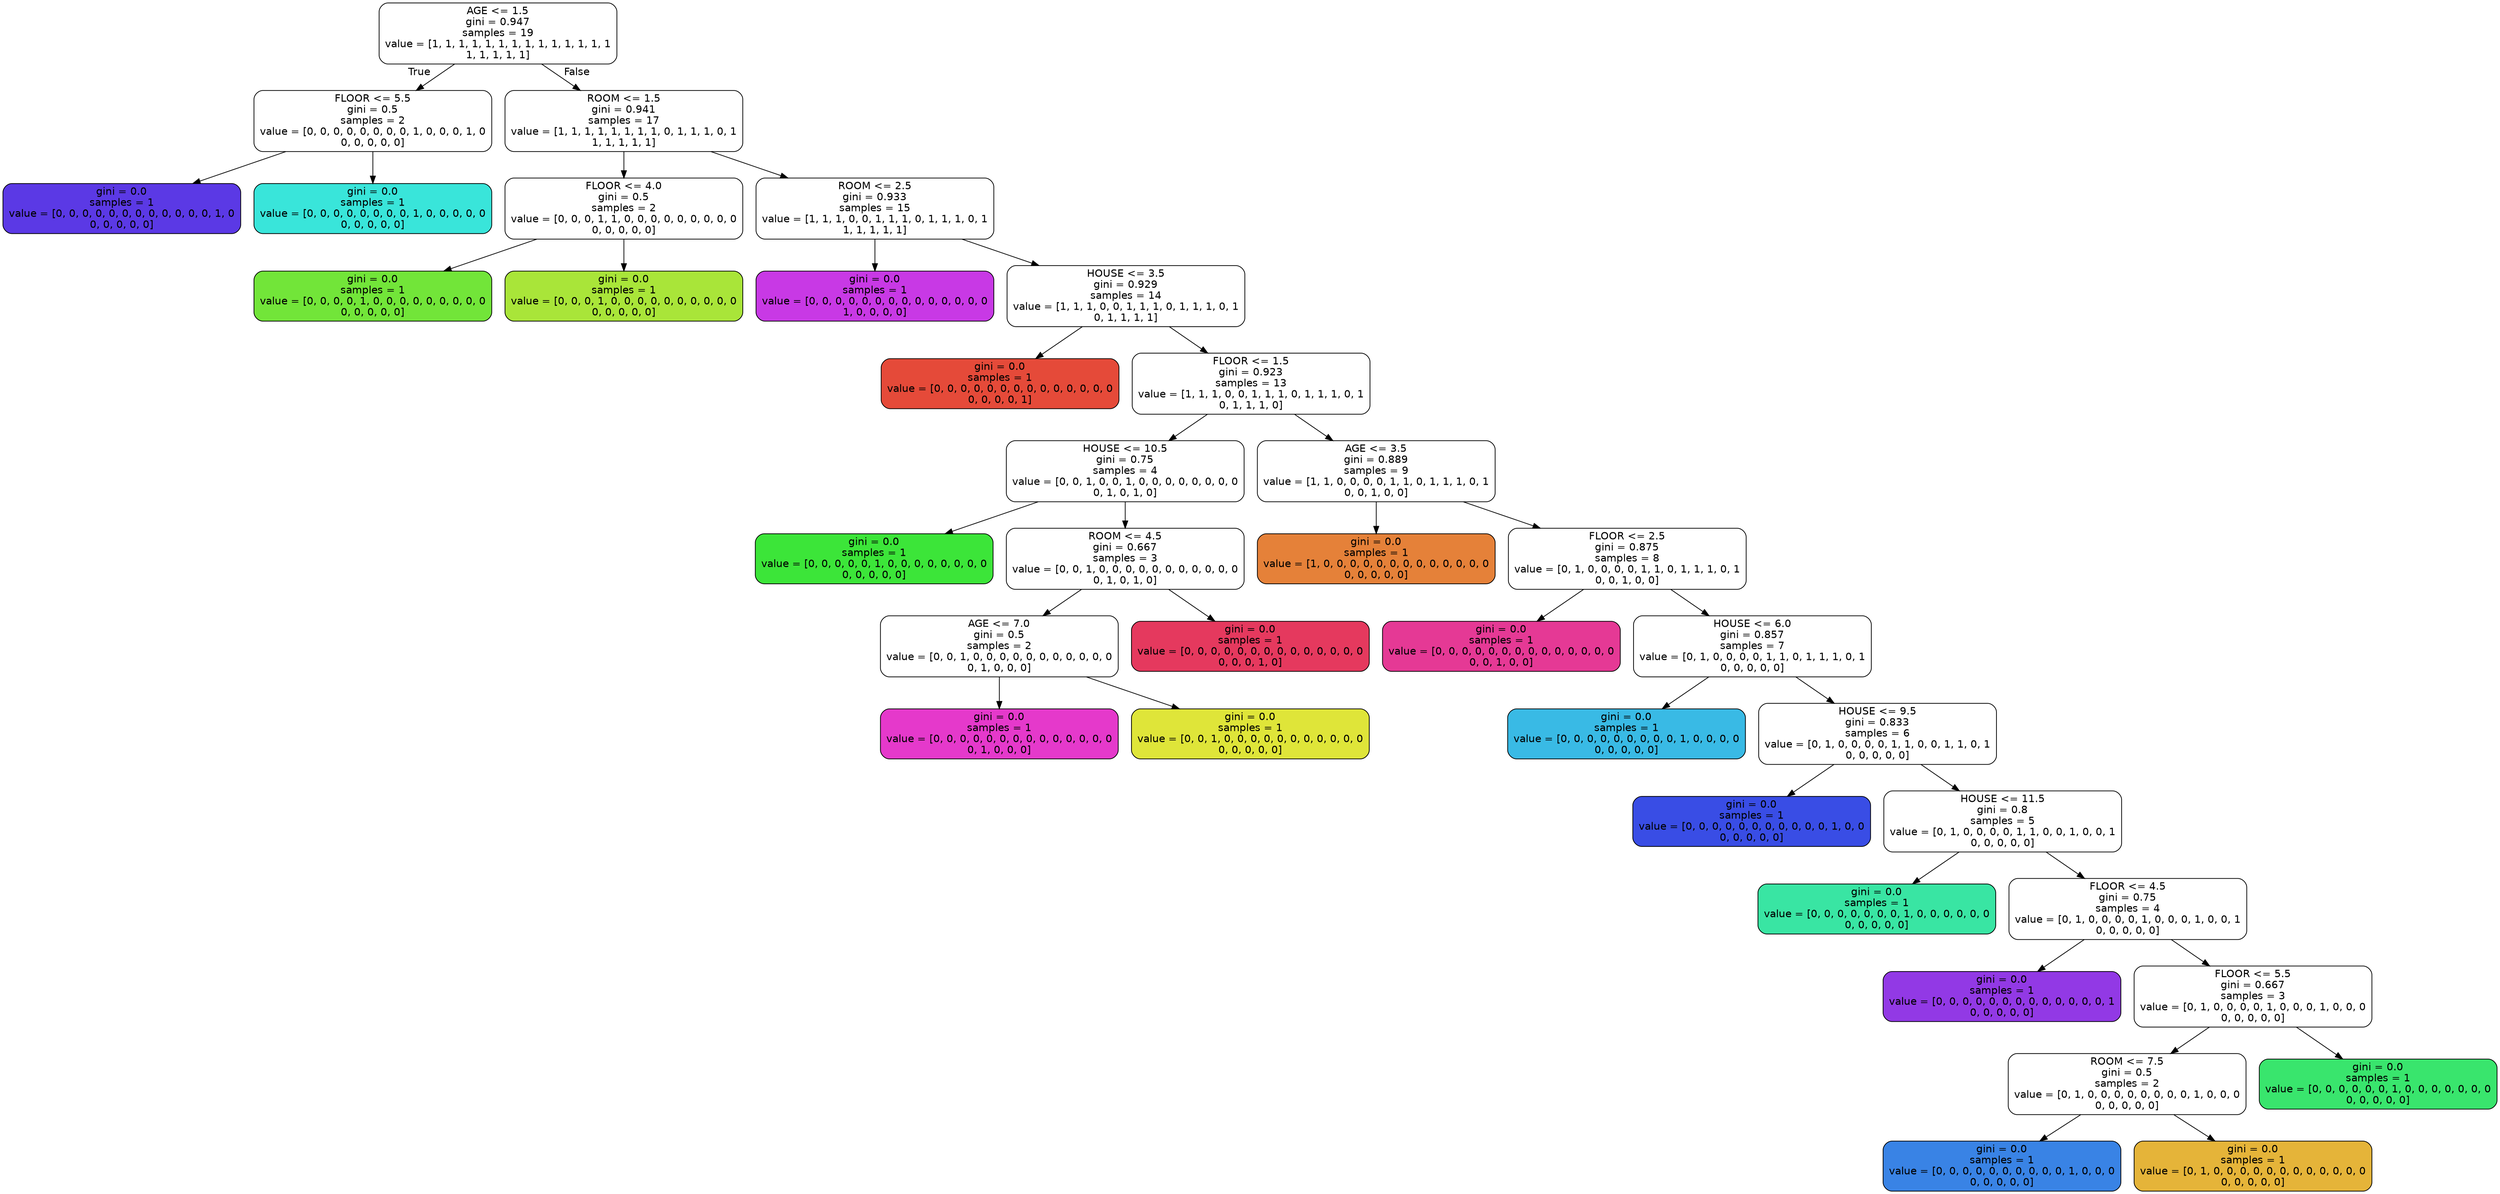 digraph Tree {
node [shape=box, style="filled, rounded", color="black", fontname="helvetica"] ;
edge [fontname="helvetica"] ;
0 [label="AGE <= 1.5\ngini = 0.947\nsamples = 19\nvalue = [1, 1, 1, 1, 1, 1, 1, 1, 1, 1, 1, 1, 1, 1\n1, 1, 1, 1, 1]", fillcolor="#ffffff"] ;
1 [label="FLOOR <= 5.5\ngini = 0.5\nsamples = 2\nvalue = [0, 0, 0, 0, 0, 0, 0, 0, 1, 0, 0, 0, 1, 0\n0, 0, 0, 0, 0]", fillcolor="#ffffff"] ;
0 -> 1 [labeldistance=2.5, labelangle=45, headlabel="True"] ;
2 [label="gini = 0.0\nsamples = 1\nvalue = [0, 0, 0, 0, 0, 0, 0, 0, 0, 0, 0, 0, 1, 0\n0, 0, 0, 0, 0]", fillcolor="#5b39e5"] ;
1 -> 2 ;
3 [label="gini = 0.0\nsamples = 1\nvalue = [0, 0, 0, 0, 0, 0, 0, 0, 1, 0, 0, 0, 0, 0\n0, 0, 0, 0, 0]", fillcolor="#39e5da"] ;
1 -> 3 ;
4 [label="ROOM <= 1.5\ngini = 0.941\nsamples = 17\nvalue = [1, 1, 1, 1, 1, 1, 1, 1, 0, 1, 1, 1, 0, 1\n1, 1, 1, 1, 1]", fillcolor="#ffffff"] ;
0 -> 4 [labeldistance=2.5, labelangle=-45, headlabel="False"] ;
5 [label="FLOOR <= 4.0\ngini = 0.5\nsamples = 2\nvalue = [0, 0, 0, 1, 1, 0, 0, 0, 0, 0, 0, 0, 0, 0\n0, 0, 0, 0, 0]", fillcolor="#ffffff"] ;
4 -> 5 ;
6 [label="gini = 0.0\nsamples = 1\nvalue = [0, 0, 0, 0, 1, 0, 0, 0, 0, 0, 0, 0, 0, 0\n0, 0, 0, 0, 0]", fillcolor="#72e539"] ;
5 -> 6 ;
7 [label="gini = 0.0\nsamples = 1\nvalue = [0, 0, 0, 1, 0, 0, 0, 0, 0, 0, 0, 0, 0, 0\n0, 0, 0, 0, 0]", fillcolor="#a9e539"] ;
5 -> 7 ;
8 [label="ROOM <= 2.5\ngini = 0.933\nsamples = 15\nvalue = [1, 1, 1, 0, 0, 1, 1, 1, 0, 1, 1, 1, 0, 1\n1, 1, 1, 1, 1]", fillcolor="#ffffff"] ;
4 -> 8 ;
9 [label="gini = 0.0\nsamples = 1\nvalue = [0, 0, 0, 0, 0, 0, 0, 0, 0, 0, 0, 0, 0, 0\n1, 0, 0, 0, 0]", fillcolor="#c839e5"] ;
8 -> 9 ;
10 [label="HOUSE <= 3.5\ngini = 0.929\nsamples = 14\nvalue = [1, 1, 1, 0, 0, 1, 1, 1, 0, 1, 1, 1, 0, 1\n0, 1, 1, 1, 1]", fillcolor="#ffffff"] ;
8 -> 10 ;
11 [label="gini = 0.0\nsamples = 1\nvalue = [0, 0, 0, 0, 0, 0, 0, 0, 0, 0, 0, 0, 0, 0\n0, 0, 0, 0, 1]", fillcolor="#e54a39"] ;
10 -> 11 ;
12 [label="FLOOR <= 1.5\ngini = 0.923\nsamples = 13\nvalue = [1, 1, 1, 0, 0, 1, 1, 1, 0, 1, 1, 1, 0, 1\n0, 1, 1, 1, 0]", fillcolor="#ffffff"] ;
10 -> 12 ;
13 [label="HOUSE <= 10.5\ngini = 0.75\nsamples = 4\nvalue = [0, 0, 1, 0, 0, 1, 0, 0, 0, 0, 0, 0, 0, 0\n0, 1, 0, 1, 0]", fillcolor="#ffffff"] ;
12 -> 13 ;
14 [label="gini = 0.0\nsamples = 1\nvalue = [0, 0, 0, 0, 0, 1, 0, 0, 0, 0, 0, 0, 0, 0\n0, 0, 0, 0, 0]", fillcolor="#3ce539"] ;
13 -> 14 ;
15 [label="ROOM <= 4.5\ngini = 0.667\nsamples = 3\nvalue = [0, 0, 1, 0, 0, 0, 0, 0, 0, 0, 0, 0, 0, 0\n0, 1, 0, 1, 0]", fillcolor="#ffffff"] ;
13 -> 15 ;
16 [label="AGE <= 7.0\ngini = 0.5\nsamples = 2\nvalue = [0, 0, 1, 0, 0, 0, 0, 0, 0, 0, 0, 0, 0, 0\n0, 1, 0, 0, 0]", fillcolor="#ffffff"] ;
15 -> 16 ;
17 [label="gini = 0.0\nsamples = 1\nvalue = [0, 0, 0, 0, 0, 0, 0, 0, 0, 0, 0, 0, 0, 0\n0, 1, 0, 0, 0]", fillcolor="#e539cb"] ;
16 -> 17 ;
18 [label="gini = 0.0\nsamples = 1\nvalue = [0, 0, 1, 0, 0, 0, 0, 0, 0, 0, 0, 0, 0, 0\n0, 0, 0, 0, 0]", fillcolor="#dfe539"] ;
16 -> 18 ;
19 [label="gini = 0.0\nsamples = 1\nvalue = [0, 0, 0, 0, 0, 0, 0, 0, 0, 0, 0, 0, 0, 0\n0, 0, 0, 1, 0]", fillcolor="#e5395e"] ;
15 -> 19 ;
20 [label="AGE <= 3.5\ngini = 0.889\nsamples = 9\nvalue = [1, 1, 0, 0, 0, 0, 1, 1, 0, 1, 1, 1, 0, 1\n0, 0, 1, 0, 0]", fillcolor="#ffffff"] ;
12 -> 20 ;
21 [label="gini = 0.0\nsamples = 1\nvalue = [1, 0, 0, 0, 0, 0, 0, 0, 0, 0, 0, 0, 0, 0\n0, 0, 0, 0, 0]", fillcolor="#e58139"] ;
20 -> 21 ;
22 [label="FLOOR <= 2.5\ngini = 0.875\nsamples = 8\nvalue = [0, 1, 0, 0, 0, 0, 1, 1, 0, 1, 1, 1, 0, 1\n0, 0, 1, 0, 0]", fillcolor="#ffffff"] ;
20 -> 22 ;
23 [label="gini = 0.0\nsamples = 1\nvalue = [0, 0, 0, 0, 0, 0, 0, 0, 0, 0, 0, 0, 0, 0\n0, 0, 1, 0, 0]", fillcolor="#e53995"] ;
22 -> 23 ;
24 [label="HOUSE <= 6.0\ngini = 0.857\nsamples = 7\nvalue = [0, 1, 0, 0, 0, 0, 1, 1, 0, 1, 1, 1, 0, 1\n0, 0, 0, 0, 0]", fillcolor="#ffffff"] ;
22 -> 24 ;
25 [label="gini = 0.0\nsamples = 1\nvalue = [0, 0, 0, 0, 0, 0, 0, 0, 0, 1, 0, 0, 0, 0\n0, 0, 0, 0, 0]", fillcolor="#39bae5"] ;
24 -> 25 ;
26 [label="HOUSE <= 9.5\ngini = 0.833\nsamples = 6\nvalue = [0, 1, 0, 0, 0, 0, 1, 1, 0, 0, 1, 1, 0, 1\n0, 0, 0, 0, 0]", fillcolor="#ffffff"] ;
24 -> 26 ;
27 [label="gini = 0.0\nsamples = 1\nvalue = [0, 0, 0, 0, 0, 0, 0, 0, 0, 0, 0, 1, 0, 0\n0, 0, 0, 0, 0]", fillcolor="#394de5"] ;
26 -> 27 ;
28 [label="HOUSE <= 11.5\ngini = 0.8\nsamples = 5\nvalue = [0, 1, 0, 0, 0, 0, 1, 1, 0, 0, 1, 0, 0, 1\n0, 0, 0, 0, 0]", fillcolor="#ffffff"] ;
26 -> 28 ;
29 [label="gini = 0.0\nsamples = 1\nvalue = [0, 0, 0, 0, 0, 0, 0, 1, 0, 0, 0, 0, 0, 0\n0, 0, 0, 0, 0]", fillcolor="#39e5a3"] ;
28 -> 29 ;
30 [label="FLOOR <= 4.5\ngini = 0.75\nsamples = 4\nvalue = [0, 1, 0, 0, 0, 0, 1, 0, 0, 0, 1, 0, 0, 1\n0, 0, 0, 0, 0]", fillcolor="#ffffff"] ;
28 -> 30 ;
31 [label="gini = 0.0\nsamples = 1\nvalue = [0, 0, 0, 0, 0, 0, 0, 0, 0, 0, 0, 0, 0, 1\n0, 0, 0, 0, 0]", fillcolor="#9239e5"] ;
30 -> 31 ;
32 [label="FLOOR <= 5.5\ngini = 0.667\nsamples = 3\nvalue = [0, 1, 0, 0, 0, 0, 1, 0, 0, 0, 1, 0, 0, 0\n0, 0, 0, 0, 0]", fillcolor="#ffffff"] ;
30 -> 32 ;
33 [label="ROOM <= 7.5\ngini = 0.5\nsamples = 2\nvalue = [0, 1, 0, 0, 0, 0, 0, 0, 0, 0, 1, 0, 0, 0\n0, 0, 0, 0, 0]", fillcolor="#ffffff"] ;
32 -> 33 ;
34 [label="gini = 0.0\nsamples = 1\nvalue = [0, 0, 0, 0, 0, 0, 0, 0, 0, 0, 1, 0, 0, 0\n0, 0, 0, 0, 0]", fillcolor="#3983e5"] ;
33 -> 34 ;
35 [label="gini = 0.0\nsamples = 1\nvalue = [0, 1, 0, 0, 0, 0, 0, 0, 0, 0, 0, 0, 0, 0\n0, 0, 0, 0, 0]", fillcolor="#e5b439"] ;
33 -> 35 ;
36 [label="gini = 0.0\nsamples = 1\nvalue = [0, 0, 0, 0, 0, 0, 1, 0, 0, 0, 0, 0, 0, 0\n0, 0, 0, 0, 0]", fillcolor="#39e56d"] ;
32 -> 36 ;
}